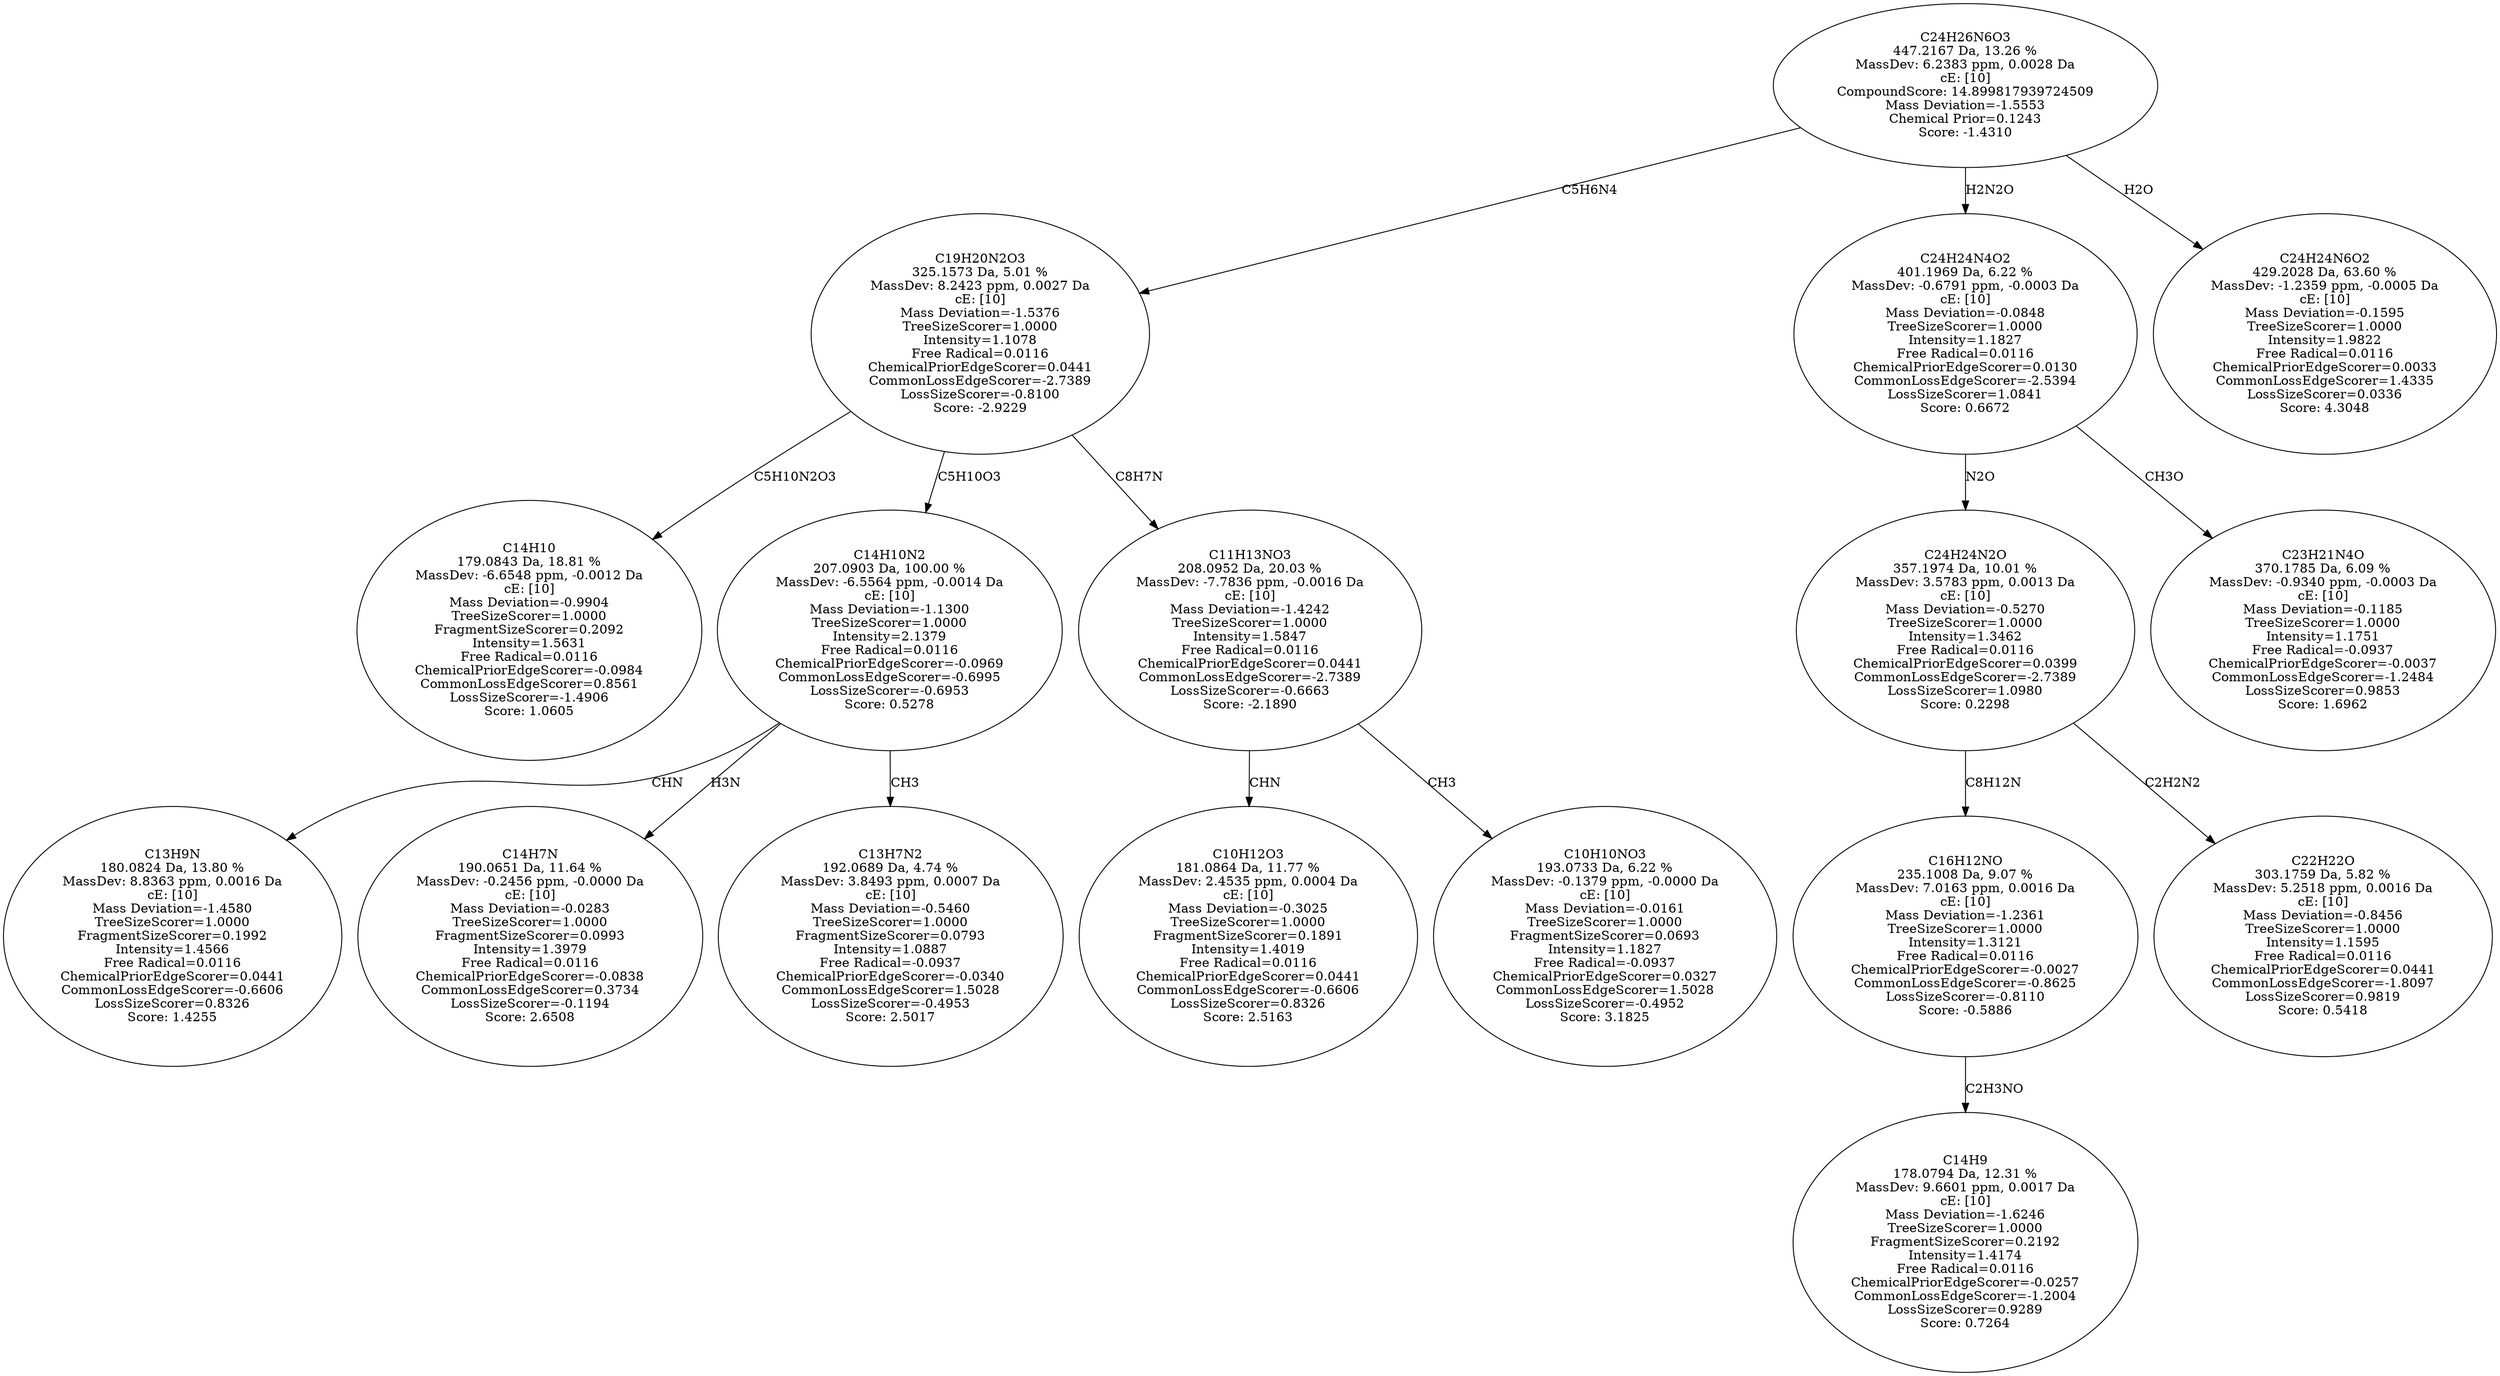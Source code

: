strict digraph {
v1 [label="C14H10\n179.0843 Da, 18.81 %\nMassDev: -6.6548 ppm, -0.0012 Da\ncE: [10]\nMass Deviation=-0.9904\nTreeSizeScorer=1.0000\nFragmentSizeScorer=0.2092\nIntensity=1.5631\nFree Radical=0.0116\nChemicalPriorEdgeScorer=-0.0984\nCommonLossEdgeScorer=0.8561\nLossSizeScorer=-1.4906\nScore: 1.0605"];
v2 [label="C13H9N\n180.0824 Da, 13.80 %\nMassDev: 8.8363 ppm, 0.0016 Da\ncE: [10]\nMass Deviation=-1.4580\nTreeSizeScorer=1.0000\nFragmentSizeScorer=0.1992\nIntensity=1.4566\nFree Radical=0.0116\nChemicalPriorEdgeScorer=0.0441\nCommonLossEdgeScorer=-0.6606\nLossSizeScorer=0.8326\nScore: 1.4255"];
v3 [label="C14H7N\n190.0651 Da, 11.64 %\nMassDev: -0.2456 ppm, -0.0000 Da\ncE: [10]\nMass Deviation=-0.0283\nTreeSizeScorer=1.0000\nFragmentSizeScorer=0.0993\nIntensity=1.3979\nFree Radical=0.0116\nChemicalPriorEdgeScorer=-0.0838\nCommonLossEdgeScorer=0.3734\nLossSizeScorer=-0.1194\nScore: 2.6508"];
v4 [label="C13H7N2\n192.0689 Da, 4.74 %\nMassDev: 3.8493 ppm, 0.0007 Da\ncE: [10]\nMass Deviation=-0.5460\nTreeSizeScorer=1.0000\nFragmentSizeScorer=0.0793\nIntensity=1.0887\nFree Radical=-0.0937\nChemicalPriorEdgeScorer=-0.0340\nCommonLossEdgeScorer=1.5028\nLossSizeScorer=-0.4953\nScore: 2.5017"];
v5 [label="C14H10N2\n207.0903 Da, 100.00 %\nMassDev: -6.5564 ppm, -0.0014 Da\ncE: [10]\nMass Deviation=-1.1300\nTreeSizeScorer=1.0000\nIntensity=2.1379\nFree Radical=0.0116\nChemicalPriorEdgeScorer=-0.0969\nCommonLossEdgeScorer=-0.6995\nLossSizeScorer=-0.6953\nScore: 0.5278"];
v6 [label="C10H12O3\n181.0864 Da, 11.77 %\nMassDev: 2.4535 ppm, 0.0004 Da\ncE: [10]\nMass Deviation=-0.3025\nTreeSizeScorer=1.0000\nFragmentSizeScorer=0.1891\nIntensity=1.4019\nFree Radical=0.0116\nChemicalPriorEdgeScorer=0.0441\nCommonLossEdgeScorer=-0.6606\nLossSizeScorer=0.8326\nScore: 2.5163"];
v7 [label="C10H10NO3\n193.0733 Da, 6.22 %\nMassDev: -0.1379 ppm, -0.0000 Da\ncE: [10]\nMass Deviation=-0.0161\nTreeSizeScorer=1.0000\nFragmentSizeScorer=0.0693\nIntensity=1.1827\nFree Radical=-0.0937\nChemicalPriorEdgeScorer=0.0327\nCommonLossEdgeScorer=1.5028\nLossSizeScorer=-0.4952\nScore: 3.1825"];
v8 [label="C11H13NO3\n208.0952 Da, 20.03 %\nMassDev: -7.7836 ppm, -0.0016 Da\ncE: [10]\nMass Deviation=-1.4242\nTreeSizeScorer=1.0000\nIntensity=1.5847\nFree Radical=0.0116\nChemicalPriorEdgeScorer=0.0441\nCommonLossEdgeScorer=-2.7389\nLossSizeScorer=-0.6663\nScore: -2.1890"];
v9 [label="C19H20N2O3\n325.1573 Da, 5.01 %\nMassDev: 8.2423 ppm, 0.0027 Da\ncE: [10]\nMass Deviation=-1.5376\nTreeSizeScorer=1.0000\nIntensity=1.1078\nFree Radical=0.0116\nChemicalPriorEdgeScorer=0.0441\nCommonLossEdgeScorer=-2.7389\nLossSizeScorer=-0.8100\nScore: -2.9229"];
v10 [label="C14H9\n178.0794 Da, 12.31 %\nMassDev: 9.6601 ppm, 0.0017 Da\ncE: [10]\nMass Deviation=-1.6246\nTreeSizeScorer=1.0000\nFragmentSizeScorer=0.2192\nIntensity=1.4174\nFree Radical=0.0116\nChemicalPriorEdgeScorer=-0.0257\nCommonLossEdgeScorer=-1.2004\nLossSizeScorer=0.9289\nScore: 0.7264"];
v11 [label="C16H12NO\n235.1008 Da, 9.07 %\nMassDev: 7.0163 ppm, 0.0016 Da\ncE: [10]\nMass Deviation=-1.2361\nTreeSizeScorer=1.0000\nIntensity=1.3121\nFree Radical=0.0116\nChemicalPriorEdgeScorer=-0.0027\nCommonLossEdgeScorer=-0.8625\nLossSizeScorer=-0.8110\nScore: -0.5886"];
v12 [label="C22H22O\n303.1759 Da, 5.82 %\nMassDev: 5.2518 ppm, 0.0016 Da\ncE: [10]\nMass Deviation=-0.8456\nTreeSizeScorer=1.0000\nIntensity=1.1595\nFree Radical=0.0116\nChemicalPriorEdgeScorer=0.0441\nCommonLossEdgeScorer=-1.8097\nLossSizeScorer=0.9819\nScore: 0.5418"];
v13 [label="C24H24N2O\n357.1974 Da, 10.01 %\nMassDev: 3.5783 ppm, 0.0013 Da\ncE: [10]\nMass Deviation=-0.5270\nTreeSizeScorer=1.0000\nIntensity=1.3462\nFree Radical=0.0116\nChemicalPriorEdgeScorer=0.0399\nCommonLossEdgeScorer=-2.7389\nLossSizeScorer=1.0980\nScore: 0.2298"];
v14 [label="C23H21N4O\n370.1785 Da, 6.09 %\nMassDev: -0.9340 ppm, -0.0003 Da\ncE: [10]\nMass Deviation=-0.1185\nTreeSizeScorer=1.0000\nIntensity=1.1751\nFree Radical=-0.0937\nChemicalPriorEdgeScorer=-0.0037\nCommonLossEdgeScorer=-1.2484\nLossSizeScorer=0.9853\nScore: 1.6962"];
v15 [label="C24H24N4O2\n401.1969 Da, 6.22 %\nMassDev: -0.6791 ppm, -0.0003 Da\ncE: [10]\nMass Deviation=-0.0848\nTreeSizeScorer=1.0000\nIntensity=1.1827\nFree Radical=0.0116\nChemicalPriorEdgeScorer=0.0130\nCommonLossEdgeScorer=-2.5394\nLossSizeScorer=1.0841\nScore: 0.6672"];
v16 [label="C24H24N6O2\n429.2028 Da, 63.60 %\nMassDev: -1.2359 ppm, -0.0005 Da\ncE: [10]\nMass Deviation=-0.1595\nTreeSizeScorer=1.0000\nIntensity=1.9822\nFree Radical=0.0116\nChemicalPriorEdgeScorer=0.0033\nCommonLossEdgeScorer=1.4335\nLossSizeScorer=0.0336\nScore: 4.3048"];
v17 [label="C24H26N6O3\n447.2167 Da, 13.26 %\nMassDev: 6.2383 ppm, 0.0028 Da\ncE: [10]\nCompoundScore: 14.899817939724509\nMass Deviation=-1.5553\nChemical Prior=0.1243\nScore: -1.4310"];
v9 -> v1 [label="C5H10N2O3"];
v5 -> v2 [label="CHN"];
v5 -> v3 [label="H3N"];
v5 -> v4 [label="CH3"];
v9 -> v5 [label="C5H10O3"];
v8 -> v6 [label="CHN"];
v8 -> v7 [label="CH3"];
v9 -> v8 [label="C8H7N"];
v17 -> v9 [label="C5H6N4"];
v11 -> v10 [label="C2H3NO"];
v13 -> v11 [label="C8H12N"];
v13 -> v12 [label="C2H2N2"];
v15 -> v13 [label="N2O"];
v15 -> v14 [label="CH3O"];
v17 -> v15 [label="H2N2O"];
v17 -> v16 [label="H2O"];
}